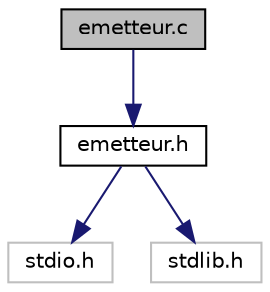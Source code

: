 digraph "emetteur.c"
{
 // LATEX_PDF_SIZE
  edge [fontname="Helvetica",fontsize="10",labelfontname="Helvetica",labelfontsize="10"];
  node [fontname="Helvetica",fontsize="10",shape=record];
  Node1 [label="emetteur.c",height=0.2,width=0.4,color="black", fillcolor="grey75", style="filled", fontcolor="black",tooltip="Fonctions relatives à l'émetteur."];
  Node1 -> Node2 [color="midnightblue",fontsize="10",style="solid",fontname="Helvetica"];
  Node2 [label="emetteur.h",height=0.2,width=0.4,color="black", fillcolor="white", style="filled",URL="$emetteur_8h.html",tooltip="Tous les prototypes de fonctions relatives à l'émetteur."];
  Node2 -> Node3 [color="midnightblue",fontsize="10",style="solid",fontname="Helvetica"];
  Node3 [label="stdio.h",height=0.2,width=0.4,color="grey75", fillcolor="white", style="filled",tooltip=" "];
  Node2 -> Node4 [color="midnightblue",fontsize="10",style="solid",fontname="Helvetica"];
  Node4 [label="stdlib.h",height=0.2,width=0.4,color="grey75", fillcolor="white", style="filled",tooltip=" "];
}
